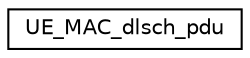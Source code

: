 digraph "Graphical Class Hierarchy"
{
 // LATEX_PDF_SIZE
  edge [fontname="Helvetica",fontsize="10",labelfontname="Helvetica",labelfontsize="10"];
  node [fontname="Helvetica",fontsize="10",shape=record];
  rankdir="LR";
  Node0 [label="UE_MAC_dlsch_pdu",height=0.2,width=0.4,color="black", fillcolor="white", style="filled",URL="$structUE__MAC__dlsch__pdu.html",tooltip=" "];
}
